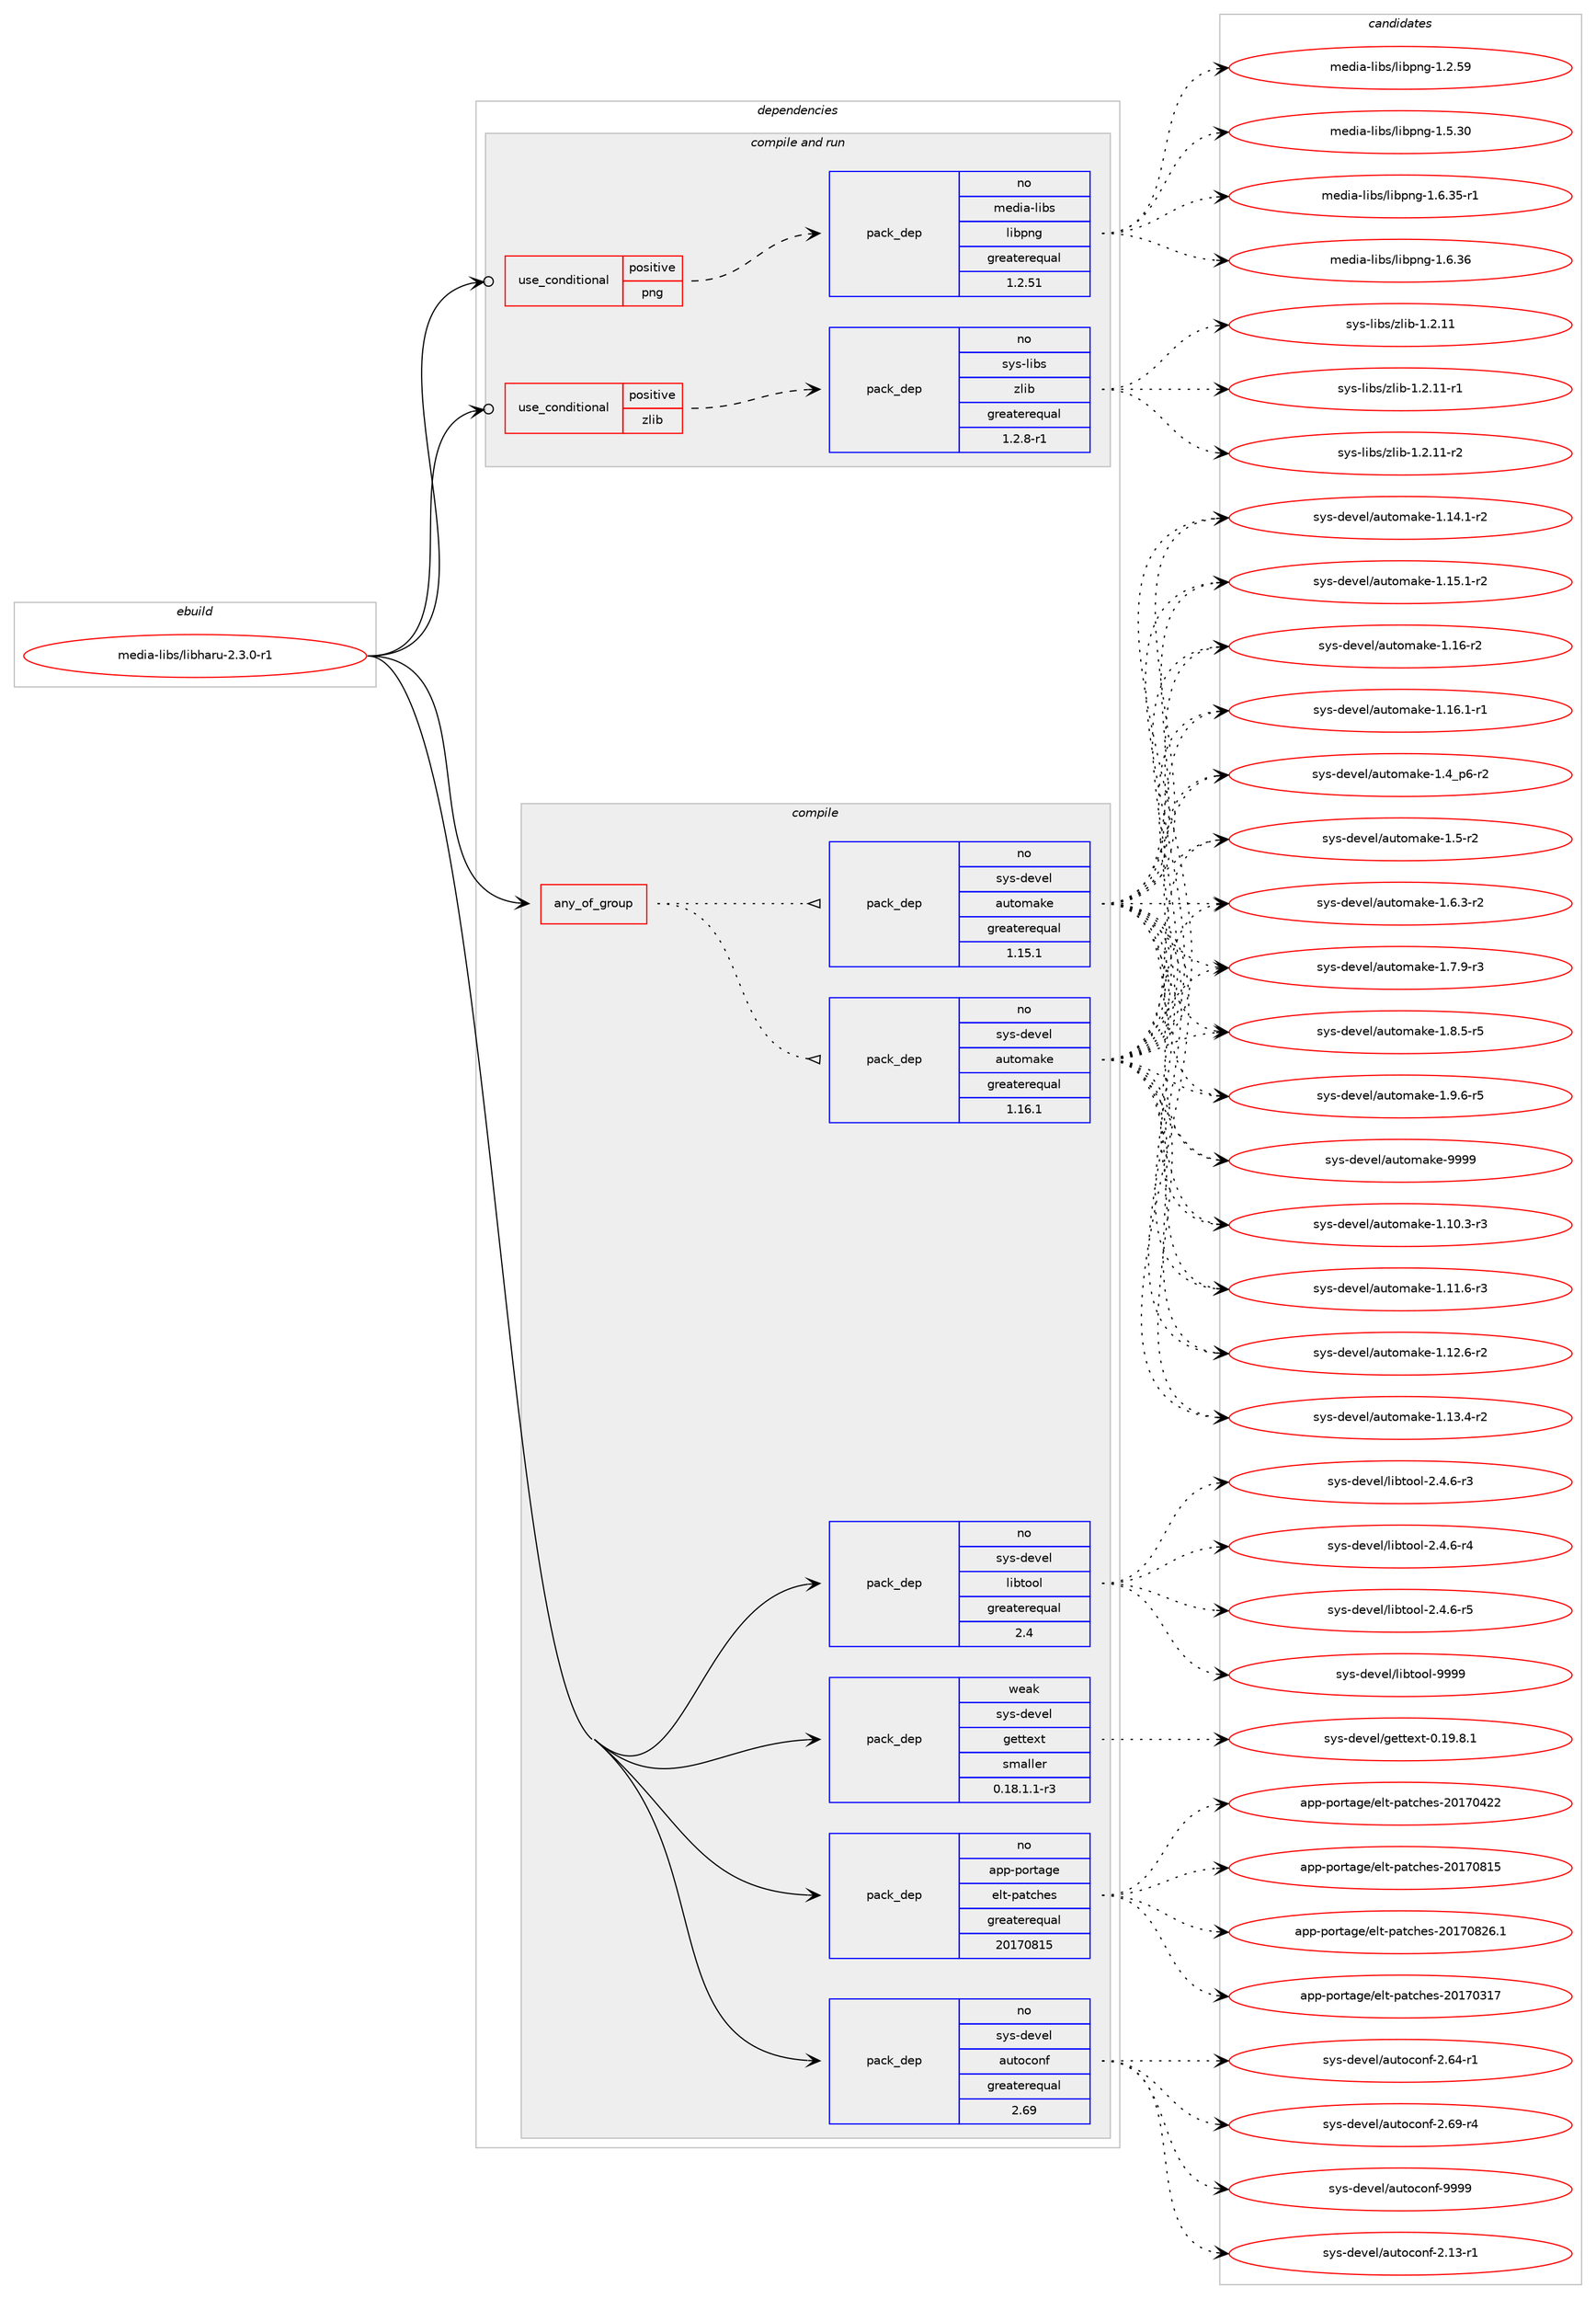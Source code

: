 digraph prolog {

# *************
# Graph options
# *************

newrank=true;
concentrate=true;
compound=true;
graph [rankdir=LR,fontname=Helvetica,fontsize=10,ranksep=1.5];#, ranksep=2.5, nodesep=0.2];
edge  [arrowhead=vee];
node  [fontname=Helvetica,fontsize=10];

# **********
# The ebuild
# **********

subgraph cluster_leftcol {
color=gray;
rank=same;
label=<<i>ebuild</i>>;
id [label="media-libs/libharu-2.3.0-r1", color=red, width=4, href="../media-libs/libharu-2.3.0-r1.svg"];
}

# ****************
# The dependencies
# ****************

subgraph cluster_midcol {
color=gray;
label=<<i>dependencies</i>>;
subgraph cluster_compile {
fillcolor="#eeeeee";
style=filled;
label=<<i>compile</i>>;
subgraph any25078 {
dependency1612673 [label=<<TABLE BORDER="0" CELLBORDER="1" CELLSPACING="0" CELLPADDING="4"><TR><TD CELLPADDING="10">any_of_group</TD></TR></TABLE>>, shape=none, color=red];subgraph pack1152478 {
dependency1612674 [label=<<TABLE BORDER="0" CELLBORDER="1" CELLSPACING="0" CELLPADDING="4" WIDTH="220"><TR><TD ROWSPAN="6" CELLPADDING="30">pack_dep</TD></TR><TR><TD WIDTH="110">no</TD></TR><TR><TD>sys-devel</TD></TR><TR><TD>automake</TD></TR><TR><TD>greaterequal</TD></TR><TR><TD>1.16.1</TD></TR></TABLE>>, shape=none, color=blue];
}
dependency1612673:e -> dependency1612674:w [weight=20,style="dotted",arrowhead="oinv"];
subgraph pack1152479 {
dependency1612675 [label=<<TABLE BORDER="0" CELLBORDER="1" CELLSPACING="0" CELLPADDING="4" WIDTH="220"><TR><TD ROWSPAN="6" CELLPADDING="30">pack_dep</TD></TR><TR><TD WIDTH="110">no</TD></TR><TR><TD>sys-devel</TD></TR><TR><TD>automake</TD></TR><TR><TD>greaterequal</TD></TR><TR><TD>1.15.1</TD></TR></TABLE>>, shape=none, color=blue];
}
dependency1612673:e -> dependency1612675:w [weight=20,style="dotted",arrowhead="oinv"];
}
id:e -> dependency1612673:w [weight=20,style="solid",arrowhead="vee"];
subgraph pack1152480 {
dependency1612676 [label=<<TABLE BORDER="0" CELLBORDER="1" CELLSPACING="0" CELLPADDING="4" WIDTH="220"><TR><TD ROWSPAN="6" CELLPADDING="30">pack_dep</TD></TR><TR><TD WIDTH="110">no</TD></TR><TR><TD>app-portage</TD></TR><TR><TD>elt-patches</TD></TR><TR><TD>greaterequal</TD></TR><TR><TD>20170815</TD></TR></TABLE>>, shape=none, color=blue];
}
id:e -> dependency1612676:w [weight=20,style="solid",arrowhead="vee"];
subgraph pack1152481 {
dependency1612677 [label=<<TABLE BORDER="0" CELLBORDER="1" CELLSPACING="0" CELLPADDING="4" WIDTH="220"><TR><TD ROWSPAN="6" CELLPADDING="30">pack_dep</TD></TR><TR><TD WIDTH="110">no</TD></TR><TR><TD>sys-devel</TD></TR><TR><TD>autoconf</TD></TR><TR><TD>greaterequal</TD></TR><TR><TD>2.69</TD></TR></TABLE>>, shape=none, color=blue];
}
id:e -> dependency1612677:w [weight=20,style="solid",arrowhead="vee"];
subgraph pack1152482 {
dependency1612678 [label=<<TABLE BORDER="0" CELLBORDER="1" CELLSPACING="0" CELLPADDING="4" WIDTH="220"><TR><TD ROWSPAN="6" CELLPADDING="30">pack_dep</TD></TR><TR><TD WIDTH="110">no</TD></TR><TR><TD>sys-devel</TD></TR><TR><TD>libtool</TD></TR><TR><TD>greaterequal</TD></TR><TR><TD>2.4</TD></TR></TABLE>>, shape=none, color=blue];
}
id:e -> dependency1612678:w [weight=20,style="solid",arrowhead="vee"];
subgraph pack1152483 {
dependency1612679 [label=<<TABLE BORDER="0" CELLBORDER="1" CELLSPACING="0" CELLPADDING="4" WIDTH="220"><TR><TD ROWSPAN="6" CELLPADDING="30">pack_dep</TD></TR><TR><TD WIDTH="110">weak</TD></TR><TR><TD>sys-devel</TD></TR><TR><TD>gettext</TD></TR><TR><TD>smaller</TD></TR><TR><TD>0.18.1.1-r3</TD></TR></TABLE>>, shape=none, color=blue];
}
id:e -> dependency1612679:w [weight=20,style="solid",arrowhead="vee"];
}
subgraph cluster_compileandrun {
fillcolor="#eeeeee";
style=filled;
label=<<i>compile and run</i>>;
subgraph cond434418 {
dependency1612680 [label=<<TABLE BORDER="0" CELLBORDER="1" CELLSPACING="0" CELLPADDING="4"><TR><TD ROWSPAN="3" CELLPADDING="10">use_conditional</TD></TR><TR><TD>positive</TD></TR><TR><TD>png</TD></TR></TABLE>>, shape=none, color=red];
subgraph pack1152484 {
dependency1612681 [label=<<TABLE BORDER="0" CELLBORDER="1" CELLSPACING="0" CELLPADDING="4" WIDTH="220"><TR><TD ROWSPAN="6" CELLPADDING="30">pack_dep</TD></TR><TR><TD WIDTH="110">no</TD></TR><TR><TD>media-libs</TD></TR><TR><TD>libpng</TD></TR><TR><TD>greaterequal</TD></TR><TR><TD>1.2.51</TD></TR></TABLE>>, shape=none, color=blue];
}
dependency1612680:e -> dependency1612681:w [weight=20,style="dashed",arrowhead="vee"];
}
id:e -> dependency1612680:w [weight=20,style="solid",arrowhead="odotvee"];
subgraph cond434419 {
dependency1612682 [label=<<TABLE BORDER="0" CELLBORDER="1" CELLSPACING="0" CELLPADDING="4"><TR><TD ROWSPAN="3" CELLPADDING="10">use_conditional</TD></TR><TR><TD>positive</TD></TR><TR><TD>zlib</TD></TR></TABLE>>, shape=none, color=red];
subgraph pack1152485 {
dependency1612683 [label=<<TABLE BORDER="0" CELLBORDER="1" CELLSPACING="0" CELLPADDING="4" WIDTH="220"><TR><TD ROWSPAN="6" CELLPADDING="30">pack_dep</TD></TR><TR><TD WIDTH="110">no</TD></TR><TR><TD>sys-libs</TD></TR><TR><TD>zlib</TD></TR><TR><TD>greaterequal</TD></TR><TR><TD>1.2.8-r1</TD></TR></TABLE>>, shape=none, color=blue];
}
dependency1612682:e -> dependency1612683:w [weight=20,style="dashed",arrowhead="vee"];
}
id:e -> dependency1612682:w [weight=20,style="solid",arrowhead="odotvee"];
}
subgraph cluster_run {
fillcolor="#eeeeee";
style=filled;
label=<<i>run</i>>;
}
}

# **************
# The candidates
# **************

subgraph cluster_choices {
rank=same;
color=gray;
label=<<i>candidates</i>>;

subgraph choice1152478 {
color=black;
nodesep=1;
choice11512111545100101118101108479711711611110997107101454946494846514511451 [label="sys-devel/automake-1.10.3-r3", color=red, width=4,href="../sys-devel/automake-1.10.3-r3.svg"];
choice11512111545100101118101108479711711611110997107101454946494946544511451 [label="sys-devel/automake-1.11.6-r3", color=red, width=4,href="../sys-devel/automake-1.11.6-r3.svg"];
choice11512111545100101118101108479711711611110997107101454946495046544511450 [label="sys-devel/automake-1.12.6-r2", color=red, width=4,href="../sys-devel/automake-1.12.6-r2.svg"];
choice11512111545100101118101108479711711611110997107101454946495146524511450 [label="sys-devel/automake-1.13.4-r2", color=red, width=4,href="../sys-devel/automake-1.13.4-r2.svg"];
choice11512111545100101118101108479711711611110997107101454946495246494511450 [label="sys-devel/automake-1.14.1-r2", color=red, width=4,href="../sys-devel/automake-1.14.1-r2.svg"];
choice11512111545100101118101108479711711611110997107101454946495346494511450 [label="sys-devel/automake-1.15.1-r2", color=red, width=4,href="../sys-devel/automake-1.15.1-r2.svg"];
choice1151211154510010111810110847971171161111099710710145494649544511450 [label="sys-devel/automake-1.16-r2", color=red, width=4,href="../sys-devel/automake-1.16-r2.svg"];
choice11512111545100101118101108479711711611110997107101454946495446494511449 [label="sys-devel/automake-1.16.1-r1", color=red, width=4,href="../sys-devel/automake-1.16.1-r1.svg"];
choice115121115451001011181011084797117116111109971071014549465295112544511450 [label="sys-devel/automake-1.4_p6-r2", color=red, width=4,href="../sys-devel/automake-1.4_p6-r2.svg"];
choice11512111545100101118101108479711711611110997107101454946534511450 [label="sys-devel/automake-1.5-r2", color=red, width=4,href="../sys-devel/automake-1.5-r2.svg"];
choice115121115451001011181011084797117116111109971071014549465446514511450 [label="sys-devel/automake-1.6.3-r2", color=red, width=4,href="../sys-devel/automake-1.6.3-r2.svg"];
choice115121115451001011181011084797117116111109971071014549465546574511451 [label="sys-devel/automake-1.7.9-r3", color=red, width=4,href="../sys-devel/automake-1.7.9-r3.svg"];
choice115121115451001011181011084797117116111109971071014549465646534511453 [label="sys-devel/automake-1.8.5-r5", color=red, width=4,href="../sys-devel/automake-1.8.5-r5.svg"];
choice115121115451001011181011084797117116111109971071014549465746544511453 [label="sys-devel/automake-1.9.6-r5", color=red, width=4,href="../sys-devel/automake-1.9.6-r5.svg"];
choice115121115451001011181011084797117116111109971071014557575757 [label="sys-devel/automake-9999", color=red, width=4,href="../sys-devel/automake-9999.svg"];
dependency1612674:e -> choice11512111545100101118101108479711711611110997107101454946494846514511451:w [style=dotted,weight="100"];
dependency1612674:e -> choice11512111545100101118101108479711711611110997107101454946494946544511451:w [style=dotted,weight="100"];
dependency1612674:e -> choice11512111545100101118101108479711711611110997107101454946495046544511450:w [style=dotted,weight="100"];
dependency1612674:e -> choice11512111545100101118101108479711711611110997107101454946495146524511450:w [style=dotted,weight="100"];
dependency1612674:e -> choice11512111545100101118101108479711711611110997107101454946495246494511450:w [style=dotted,weight="100"];
dependency1612674:e -> choice11512111545100101118101108479711711611110997107101454946495346494511450:w [style=dotted,weight="100"];
dependency1612674:e -> choice1151211154510010111810110847971171161111099710710145494649544511450:w [style=dotted,weight="100"];
dependency1612674:e -> choice11512111545100101118101108479711711611110997107101454946495446494511449:w [style=dotted,weight="100"];
dependency1612674:e -> choice115121115451001011181011084797117116111109971071014549465295112544511450:w [style=dotted,weight="100"];
dependency1612674:e -> choice11512111545100101118101108479711711611110997107101454946534511450:w [style=dotted,weight="100"];
dependency1612674:e -> choice115121115451001011181011084797117116111109971071014549465446514511450:w [style=dotted,weight="100"];
dependency1612674:e -> choice115121115451001011181011084797117116111109971071014549465546574511451:w [style=dotted,weight="100"];
dependency1612674:e -> choice115121115451001011181011084797117116111109971071014549465646534511453:w [style=dotted,weight="100"];
dependency1612674:e -> choice115121115451001011181011084797117116111109971071014549465746544511453:w [style=dotted,weight="100"];
dependency1612674:e -> choice115121115451001011181011084797117116111109971071014557575757:w [style=dotted,weight="100"];
}
subgraph choice1152479 {
color=black;
nodesep=1;
choice11512111545100101118101108479711711611110997107101454946494846514511451 [label="sys-devel/automake-1.10.3-r3", color=red, width=4,href="../sys-devel/automake-1.10.3-r3.svg"];
choice11512111545100101118101108479711711611110997107101454946494946544511451 [label="sys-devel/automake-1.11.6-r3", color=red, width=4,href="../sys-devel/automake-1.11.6-r3.svg"];
choice11512111545100101118101108479711711611110997107101454946495046544511450 [label="sys-devel/automake-1.12.6-r2", color=red, width=4,href="../sys-devel/automake-1.12.6-r2.svg"];
choice11512111545100101118101108479711711611110997107101454946495146524511450 [label="sys-devel/automake-1.13.4-r2", color=red, width=4,href="../sys-devel/automake-1.13.4-r2.svg"];
choice11512111545100101118101108479711711611110997107101454946495246494511450 [label="sys-devel/automake-1.14.1-r2", color=red, width=4,href="../sys-devel/automake-1.14.1-r2.svg"];
choice11512111545100101118101108479711711611110997107101454946495346494511450 [label="sys-devel/automake-1.15.1-r2", color=red, width=4,href="../sys-devel/automake-1.15.1-r2.svg"];
choice1151211154510010111810110847971171161111099710710145494649544511450 [label="sys-devel/automake-1.16-r2", color=red, width=4,href="../sys-devel/automake-1.16-r2.svg"];
choice11512111545100101118101108479711711611110997107101454946495446494511449 [label="sys-devel/automake-1.16.1-r1", color=red, width=4,href="../sys-devel/automake-1.16.1-r1.svg"];
choice115121115451001011181011084797117116111109971071014549465295112544511450 [label="sys-devel/automake-1.4_p6-r2", color=red, width=4,href="../sys-devel/automake-1.4_p6-r2.svg"];
choice11512111545100101118101108479711711611110997107101454946534511450 [label="sys-devel/automake-1.5-r2", color=red, width=4,href="../sys-devel/automake-1.5-r2.svg"];
choice115121115451001011181011084797117116111109971071014549465446514511450 [label="sys-devel/automake-1.6.3-r2", color=red, width=4,href="../sys-devel/automake-1.6.3-r2.svg"];
choice115121115451001011181011084797117116111109971071014549465546574511451 [label="sys-devel/automake-1.7.9-r3", color=red, width=4,href="../sys-devel/automake-1.7.9-r3.svg"];
choice115121115451001011181011084797117116111109971071014549465646534511453 [label="sys-devel/automake-1.8.5-r5", color=red, width=4,href="../sys-devel/automake-1.8.5-r5.svg"];
choice115121115451001011181011084797117116111109971071014549465746544511453 [label="sys-devel/automake-1.9.6-r5", color=red, width=4,href="../sys-devel/automake-1.9.6-r5.svg"];
choice115121115451001011181011084797117116111109971071014557575757 [label="sys-devel/automake-9999", color=red, width=4,href="../sys-devel/automake-9999.svg"];
dependency1612675:e -> choice11512111545100101118101108479711711611110997107101454946494846514511451:w [style=dotted,weight="100"];
dependency1612675:e -> choice11512111545100101118101108479711711611110997107101454946494946544511451:w [style=dotted,weight="100"];
dependency1612675:e -> choice11512111545100101118101108479711711611110997107101454946495046544511450:w [style=dotted,weight="100"];
dependency1612675:e -> choice11512111545100101118101108479711711611110997107101454946495146524511450:w [style=dotted,weight="100"];
dependency1612675:e -> choice11512111545100101118101108479711711611110997107101454946495246494511450:w [style=dotted,weight="100"];
dependency1612675:e -> choice11512111545100101118101108479711711611110997107101454946495346494511450:w [style=dotted,weight="100"];
dependency1612675:e -> choice1151211154510010111810110847971171161111099710710145494649544511450:w [style=dotted,weight="100"];
dependency1612675:e -> choice11512111545100101118101108479711711611110997107101454946495446494511449:w [style=dotted,weight="100"];
dependency1612675:e -> choice115121115451001011181011084797117116111109971071014549465295112544511450:w [style=dotted,weight="100"];
dependency1612675:e -> choice11512111545100101118101108479711711611110997107101454946534511450:w [style=dotted,weight="100"];
dependency1612675:e -> choice115121115451001011181011084797117116111109971071014549465446514511450:w [style=dotted,weight="100"];
dependency1612675:e -> choice115121115451001011181011084797117116111109971071014549465546574511451:w [style=dotted,weight="100"];
dependency1612675:e -> choice115121115451001011181011084797117116111109971071014549465646534511453:w [style=dotted,weight="100"];
dependency1612675:e -> choice115121115451001011181011084797117116111109971071014549465746544511453:w [style=dotted,weight="100"];
dependency1612675:e -> choice115121115451001011181011084797117116111109971071014557575757:w [style=dotted,weight="100"];
}
subgraph choice1152480 {
color=black;
nodesep=1;
choice97112112451121111141169710310147101108116451129711699104101115455048495548514955 [label="app-portage/elt-patches-20170317", color=red, width=4,href="../app-portage/elt-patches-20170317.svg"];
choice97112112451121111141169710310147101108116451129711699104101115455048495548525050 [label="app-portage/elt-patches-20170422", color=red, width=4,href="../app-portage/elt-patches-20170422.svg"];
choice97112112451121111141169710310147101108116451129711699104101115455048495548564953 [label="app-portage/elt-patches-20170815", color=red, width=4,href="../app-portage/elt-patches-20170815.svg"];
choice971121124511211111411697103101471011081164511297116991041011154550484955485650544649 [label="app-portage/elt-patches-20170826.1", color=red, width=4,href="../app-portage/elt-patches-20170826.1.svg"];
dependency1612676:e -> choice97112112451121111141169710310147101108116451129711699104101115455048495548514955:w [style=dotted,weight="100"];
dependency1612676:e -> choice97112112451121111141169710310147101108116451129711699104101115455048495548525050:w [style=dotted,weight="100"];
dependency1612676:e -> choice97112112451121111141169710310147101108116451129711699104101115455048495548564953:w [style=dotted,weight="100"];
dependency1612676:e -> choice971121124511211111411697103101471011081164511297116991041011154550484955485650544649:w [style=dotted,weight="100"];
}
subgraph choice1152481 {
color=black;
nodesep=1;
choice1151211154510010111810110847971171161119911111010245504649514511449 [label="sys-devel/autoconf-2.13-r1", color=red, width=4,href="../sys-devel/autoconf-2.13-r1.svg"];
choice1151211154510010111810110847971171161119911111010245504654524511449 [label="sys-devel/autoconf-2.64-r1", color=red, width=4,href="../sys-devel/autoconf-2.64-r1.svg"];
choice1151211154510010111810110847971171161119911111010245504654574511452 [label="sys-devel/autoconf-2.69-r4", color=red, width=4,href="../sys-devel/autoconf-2.69-r4.svg"];
choice115121115451001011181011084797117116111991111101024557575757 [label="sys-devel/autoconf-9999", color=red, width=4,href="../sys-devel/autoconf-9999.svg"];
dependency1612677:e -> choice1151211154510010111810110847971171161119911111010245504649514511449:w [style=dotted,weight="100"];
dependency1612677:e -> choice1151211154510010111810110847971171161119911111010245504654524511449:w [style=dotted,weight="100"];
dependency1612677:e -> choice1151211154510010111810110847971171161119911111010245504654574511452:w [style=dotted,weight="100"];
dependency1612677:e -> choice115121115451001011181011084797117116111991111101024557575757:w [style=dotted,weight="100"];
}
subgraph choice1152482 {
color=black;
nodesep=1;
choice1151211154510010111810110847108105981161111111084550465246544511451 [label="sys-devel/libtool-2.4.6-r3", color=red, width=4,href="../sys-devel/libtool-2.4.6-r3.svg"];
choice1151211154510010111810110847108105981161111111084550465246544511452 [label="sys-devel/libtool-2.4.6-r4", color=red, width=4,href="../sys-devel/libtool-2.4.6-r4.svg"];
choice1151211154510010111810110847108105981161111111084550465246544511453 [label="sys-devel/libtool-2.4.6-r5", color=red, width=4,href="../sys-devel/libtool-2.4.6-r5.svg"];
choice1151211154510010111810110847108105981161111111084557575757 [label="sys-devel/libtool-9999", color=red, width=4,href="../sys-devel/libtool-9999.svg"];
dependency1612678:e -> choice1151211154510010111810110847108105981161111111084550465246544511451:w [style=dotted,weight="100"];
dependency1612678:e -> choice1151211154510010111810110847108105981161111111084550465246544511452:w [style=dotted,weight="100"];
dependency1612678:e -> choice1151211154510010111810110847108105981161111111084550465246544511453:w [style=dotted,weight="100"];
dependency1612678:e -> choice1151211154510010111810110847108105981161111111084557575757:w [style=dotted,weight="100"];
}
subgraph choice1152483 {
color=black;
nodesep=1;
choice1151211154510010111810110847103101116116101120116454846495746564649 [label="sys-devel/gettext-0.19.8.1", color=red, width=4,href="../sys-devel/gettext-0.19.8.1.svg"];
dependency1612679:e -> choice1151211154510010111810110847103101116116101120116454846495746564649:w [style=dotted,weight="100"];
}
subgraph choice1152484 {
color=black;
nodesep=1;
choice109101100105974510810598115471081059811211010345494650465357 [label="media-libs/libpng-1.2.59", color=red, width=4,href="../media-libs/libpng-1.2.59.svg"];
choice109101100105974510810598115471081059811211010345494653465148 [label="media-libs/libpng-1.5.30", color=red, width=4,href="../media-libs/libpng-1.5.30.svg"];
choice1091011001059745108105981154710810598112110103454946544651534511449 [label="media-libs/libpng-1.6.35-r1", color=red, width=4,href="../media-libs/libpng-1.6.35-r1.svg"];
choice109101100105974510810598115471081059811211010345494654465154 [label="media-libs/libpng-1.6.36", color=red, width=4,href="../media-libs/libpng-1.6.36.svg"];
dependency1612681:e -> choice109101100105974510810598115471081059811211010345494650465357:w [style=dotted,weight="100"];
dependency1612681:e -> choice109101100105974510810598115471081059811211010345494653465148:w [style=dotted,weight="100"];
dependency1612681:e -> choice1091011001059745108105981154710810598112110103454946544651534511449:w [style=dotted,weight="100"];
dependency1612681:e -> choice109101100105974510810598115471081059811211010345494654465154:w [style=dotted,weight="100"];
}
subgraph choice1152485 {
color=black;
nodesep=1;
choice1151211154510810598115471221081059845494650464949 [label="sys-libs/zlib-1.2.11", color=red, width=4,href="../sys-libs/zlib-1.2.11.svg"];
choice11512111545108105981154712210810598454946504649494511449 [label="sys-libs/zlib-1.2.11-r1", color=red, width=4,href="../sys-libs/zlib-1.2.11-r1.svg"];
choice11512111545108105981154712210810598454946504649494511450 [label="sys-libs/zlib-1.2.11-r2", color=red, width=4,href="../sys-libs/zlib-1.2.11-r2.svg"];
dependency1612683:e -> choice1151211154510810598115471221081059845494650464949:w [style=dotted,weight="100"];
dependency1612683:e -> choice11512111545108105981154712210810598454946504649494511449:w [style=dotted,weight="100"];
dependency1612683:e -> choice11512111545108105981154712210810598454946504649494511450:w [style=dotted,weight="100"];
}
}

}
